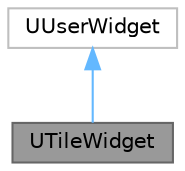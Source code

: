 digraph "UTileWidget"
{
 // LATEX_PDF_SIZE
  bgcolor="transparent";
  edge [fontname=Helvetica,fontsize=10,labelfontname=Helvetica,labelfontsize=10];
  node [fontname=Helvetica,fontsize=10,shape=box,height=0.2,width=0.4];
  Node1 [label="UTileWidget",height=0.2,width=0.4,color="gray40", fillcolor="grey60", style="filled", fontcolor="black",tooltip="Tile widget."];
  Node2 -> Node1 [dir="back",color="steelblue1",style="solid"];
  Node2 [label="UUserWidget",height=0.2,width=0.4,color="grey75", fillcolor="white", style="filled",tooltip=" "];
}
